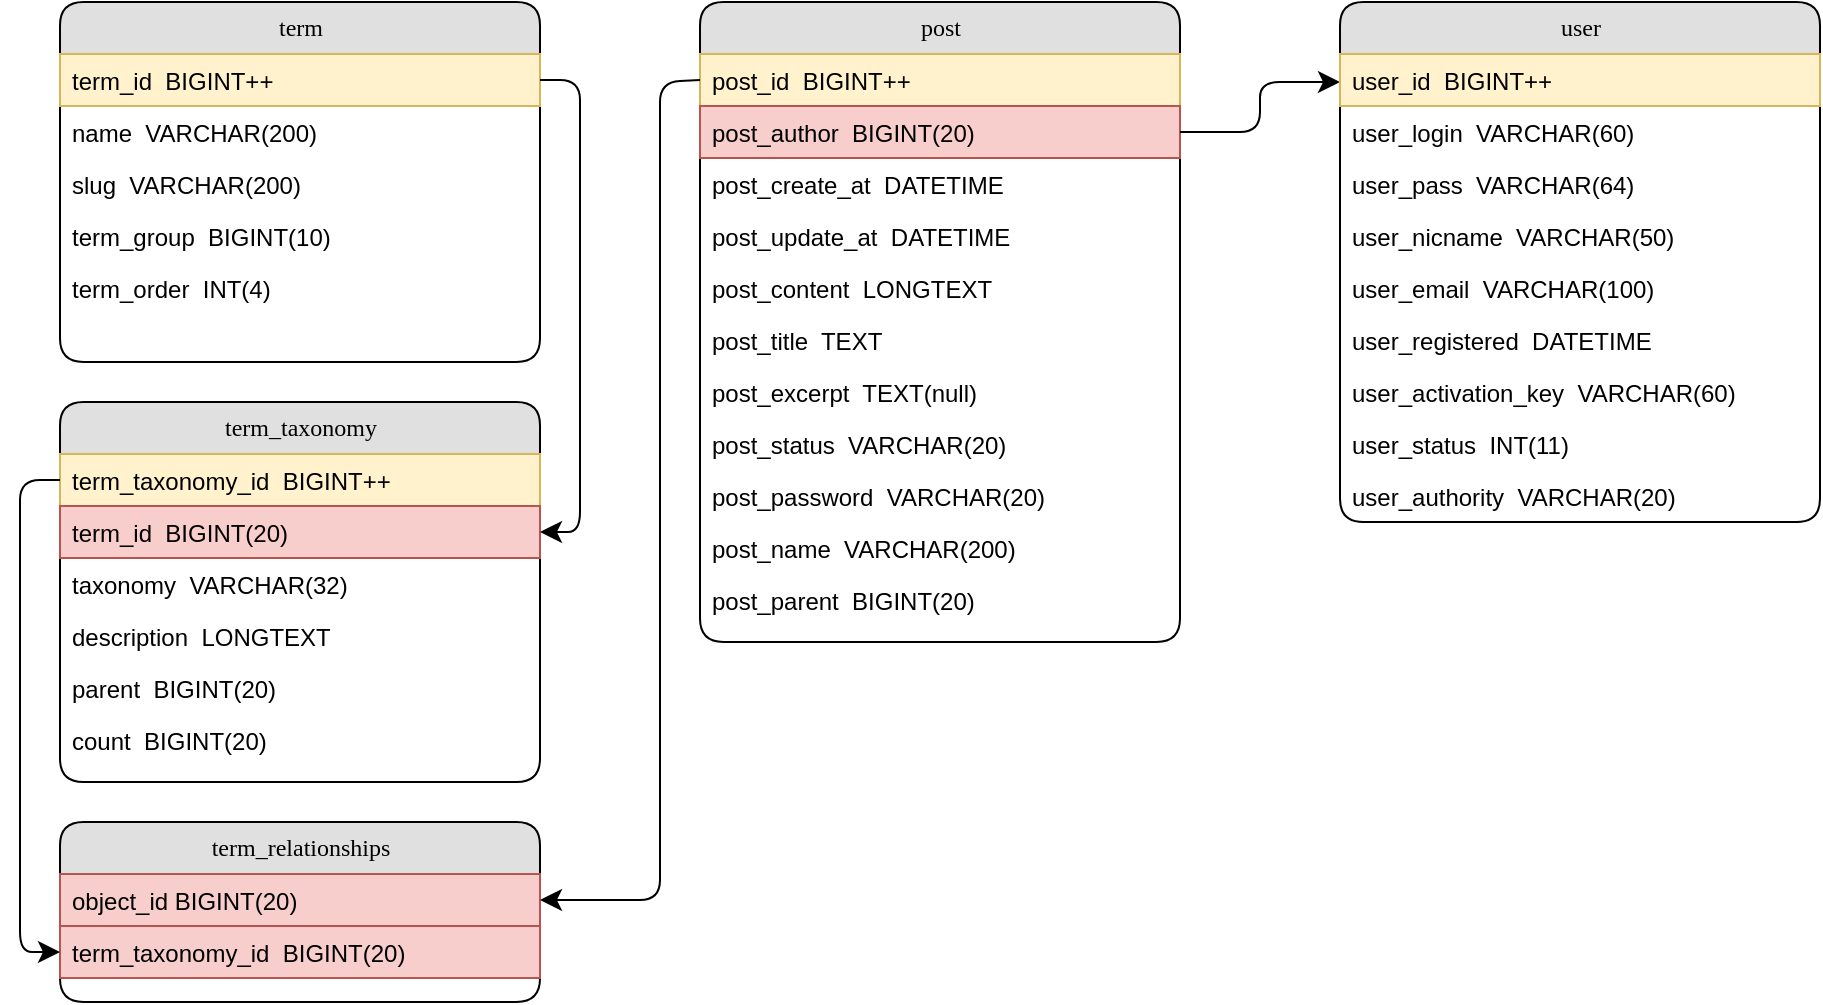 <mxfile version="14.6.13" type="github">
  <diagram name="Page-1" id="b520641d-4fe3-3701-9064-5fc419738815">
    <mxGraphModel dx="801" dy="427" grid="1" gridSize="10" guides="1" tooltips="1" connect="1" arrows="1" fold="1" page="1" pageScale="1" pageWidth="1100" pageHeight="850" background="#ffffff" math="0" shadow="0">
      <root>
        <mxCell id="0" />
        <mxCell id="1" parent="0" />
        <mxCell id="21ea969265ad0168-6" value="term" style="swimlane;html=1;fontStyle=0;childLayout=stackLayout;horizontal=1;startSize=26;fillColor=#e0e0e0;horizontalStack=0;resizeParent=1;resizeLast=0;collapsible=1;marginBottom=0;swimlaneFillColor=#ffffff;align=center;rounded=1;shadow=0;comic=0;labelBackgroundColor=none;strokeWidth=1;fontFamily=Verdana;fontSize=12" parent="1" vertex="1">
          <mxGeometry x="120" y="200" width="240" height="180" as="geometry" />
        </mxCell>
        <mxCell id="21ea969265ad0168-7" value="term_id&amp;nbsp; BIGINT++" style="text;html=1;strokeColor=#d6b656;fillColor=#fff2cc;spacingLeft=4;spacingRight=4;whiteSpace=wrap;overflow=hidden;rotatable=0;points=[[0,0.5],[1,0.5]];portConstraint=eastwest;" parent="21ea969265ad0168-6" vertex="1">
          <mxGeometry y="26" width="240" height="26" as="geometry" />
        </mxCell>
        <mxCell id="21ea969265ad0168-8" value="name&amp;nbsp; VARCHAR(200)" style="text;html=1;strokeColor=none;fillColor=none;spacingLeft=4;spacingRight=4;whiteSpace=wrap;overflow=hidden;rotatable=0;points=[[0,0.5],[1,0.5]];portConstraint=eastwest;" parent="21ea969265ad0168-6" vertex="1">
          <mxGeometry y="52" width="240" height="26" as="geometry" />
        </mxCell>
        <mxCell id="21ea969265ad0168-9" value="slug&amp;nbsp; VARCHAR(200)" style="text;html=1;strokeColor=none;fillColor=none;spacingLeft=4;spacingRight=4;whiteSpace=wrap;overflow=hidden;rotatable=0;points=[[0,0.5],[1,0.5]];portConstraint=eastwest;" parent="21ea969265ad0168-6" vertex="1">
          <mxGeometry y="78" width="240" height="26" as="geometry" />
        </mxCell>
        <mxCell id="5qSjQmurioE848joQkG1-23" value="term_group&amp;nbsp; BIGINT(10)" style="text;html=1;strokeColor=none;fillColor=none;spacingLeft=4;spacingRight=4;whiteSpace=wrap;overflow=hidden;rotatable=0;points=[[0,0.5],[1,0.5]];portConstraint=eastwest;" parent="21ea969265ad0168-6" vertex="1">
          <mxGeometry y="104" width="240" height="26" as="geometry" />
        </mxCell>
        <mxCell id="5qSjQmurioE848joQkG1-24" value="term_order&amp;nbsp; INT(4)" style="text;html=1;strokeColor=none;fillColor=none;spacingLeft=4;spacingRight=4;whiteSpace=wrap;overflow=hidden;rotatable=0;points=[[0,0.5],[1,0.5]];portConstraint=eastwest;" parent="21ea969265ad0168-6" vertex="1">
          <mxGeometry y="130" width="240" height="26" as="geometry" />
        </mxCell>
        <mxCell id="21ea969265ad0168-14" value="term_taxonomy" style="swimlane;html=1;fontStyle=0;childLayout=stackLayout;horizontal=1;startSize=26;fillColor=#e0e0e0;horizontalStack=0;resizeParent=1;resizeLast=0;collapsible=1;marginBottom=0;swimlaneFillColor=#ffffff;align=center;rounded=1;shadow=0;comic=0;labelBackgroundColor=none;strokeWidth=1;fontFamily=Verdana;fontSize=12" parent="1" vertex="1">
          <mxGeometry x="120" y="400" width="240" height="190" as="geometry" />
        </mxCell>
        <mxCell id="21ea969265ad0168-15" value="term_taxonomy_id&amp;nbsp; BIGINT++" style="text;html=1;strokeColor=#d6b656;fillColor=#fff2cc;spacingLeft=4;spacingRight=4;whiteSpace=wrap;overflow=hidden;rotatable=0;points=[[0,0.5],[1,0.5]];portConstraint=eastwest;" parent="21ea969265ad0168-14" vertex="1">
          <mxGeometry y="26" width="240" height="26" as="geometry" />
        </mxCell>
        <mxCell id="21ea969265ad0168-16" value="term_id&amp;nbsp; BIGINT(20)" style="text;html=1;strokeColor=#b85450;fillColor=#f8cecc;spacingLeft=4;spacingRight=4;whiteSpace=wrap;overflow=hidden;rotatable=0;points=[[0,0.5],[1,0.5]];portConstraint=eastwest;" parent="21ea969265ad0168-14" vertex="1">
          <mxGeometry y="52" width="240" height="26" as="geometry" />
        </mxCell>
        <mxCell id="21ea969265ad0168-17" value="taxonomy&amp;nbsp; VARCHAR(32)" style="text;html=1;strokeColor=none;fillColor=none;spacingLeft=4;spacingRight=4;whiteSpace=wrap;overflow=hidden;rotatable=0;points=[[0,0.5],[1,0.5]];portConstraint=eastwest;" parent="21ea969265ad0168-14" vertex="1">
          <mxGeometry y="78" width="240" height="26" as="geometry" />
        </mxCell>
        <mxCell id="5qSjQmurioE848joQkG1-25" value="description&amp;nbsp; LONGTEXT" style="text;html=1;strokeColor=none;fillColor=none;spacingLeft=4;spacingRight=4;whiteSpace=wrap;overflow=hidden;rotatable=0;points=[[0,0.5],[1,0.5]];portConstraint=eastwest;" parent="21ea969265ad0168-14" vertex="1">
          <mxGeometry y="104" width="240" height="26" as="geometry" />
        </mxCell>
        <mxCell id="5qSjQmurioE848joQkG1-26" value="parent&amp;nbsp; BIGINT(20)" style="text;html=1;strokeColor=none;fillColor=none;spacingLeft=4;spacingRight=4;whiteSpace=wrap;overflow=hidden;rotatable=0;points=[[0,0.5],[1,0.5]];portConstraint=eastwest;" parent="21ea969265ad0168-14" vertex="1">
          <mxGeometry y="130" width="240" height="26" as="geometry" />
        </mxCell>
        <mxCell id="5qSjQmurioE848joQkG1-27" value="count&amp;nbsp; BIGINT(20)" style="text;html=1;strokeColor=none;fillColor=none;spacingLeft=4;spacingRight=4;whiteSpace=wrap;overflow=hidden;rotatable=0;points=[[0,0.5],[1,0.5]];portConstraint=eastwest;" parent="21ea969265ad0168-14" vertex="1">
          <mxGeometry y="156" width="240" height="26" as="geometry" />
        </mxCell>
        <mxCell id="21ea969265ad0168-18" value="term_relationships" style="swimlane;html=1;fontStyle=0;childLayout=stackLayout;horizontal=1;startSize=26;fillColor=#e0e0e0;horizontalStack=0;resizeParent=1;resizeLast=0;collapsible=1;marginBottom=0;swimlaneFillColor=#ffffff;align=center;rounded=1;shadow=0;comic=0;labelBackgroundColor=none;strokeWidth=1;fontFamily=Verdana;fontSize=12" parent="1" vertex="1">
          <mxGeometry x="120" y="610" width="240" height="90" as="geometry" />
        </mxCell>
        <mxCell id="21ea969265ad0168-19" value="object_id BIGINT(20)" style="text;html=1;strokeColor=#b85450;fillColor=#f8cecc;spacingLeft=4;spacingRight=4;whiteSpace=wrap;overflow=hidden;rotatable=0;points=[[0,0.5],[1,0.5]];portConstraint=eastwest;" parent="21ea969265ad0168-18" vertex="1">
          <mxGeometry y="26" width="240" height="26" as="geometry" />
        </mxCell>
        <mxCell id="21ea969265ad0168-20" value="term_taxonomy_id&amp;nbsp; BIGINT(20)" style="text;html=1;strokeColor=#b85450;fillColor=#f8cecc;spacingLeft=4;spacingRight=4;whiteSpace=wrap;overflow=hidden;rotatable=0;points=[[0,0.5],[1,0.5]];portConstraint=eastwest;" parent="21ea969265ad0168-18" vertex="1">
          <mxGeometry y="52" width="240" height="26" as="geometry" />
        </mxCell>
        <mxCell id="21ea969265ad0168-22" value="post" style="swimlane;html=1;fontStyle=0;childLayout=stackLayout;horizontal=1;startSize=26;fillColor=#e0e0e0;horizontalStack=0;resizeParent=1;resizeLast=0;collapsible=1;marginBottom=0;swimlaneFillColor=#ffffff;align=center;rounded=1;shadow=0;comic=0;labelBackgroundColor=none;strokeWidth=1;fontFamily=Verdana;fontSize=12" parent="1" vertex="1">
          <mxGeometry x="440" y="200" width="240" height="320" as="geometry" />
        </mxCell>
        <mxCell id="21ea969265ad0168-23" value="post_id&amp;nbsp; BIGINT++" style="text;html=1;strokeColor=#d6b656;fillColor=#fff2cc;spacingLeft=4;spacingRight=4;whiteSpace=wrap;overflow=hidden;rotatable=0;points=[[0,0.5],[1,0.5]];portConstraint=eastwest;" parent="21ea969265ad0168-22" vertex="1">
          <mxGeometry y="26" width="240" height="26" as="geometry" />
        </mxCell>
        <mxCell id="21ea969265ad0168-24" value="post_author&amp;nbsp; BIGINT(20)" style="text;html=1;strokeColor=#b85450;fillColor=#f8cecc;spacingLeft=4;spacingRight=4;whiteSpace=wrap;overflow=hidden;rotatable=0;points=[[0,0.5],[1,0.5]];portConstraint=eastwest;" parent="21ea969265ad0168-22" vertex="1">
          <mxGeometry y="52" width="240" height="26" as="geometry" />
        </mxCell>
        <mxCell id="5qSjQmurioE848joQkG1-1" value="post_create_at&amp;nbsp; DATETIME" style="text;html=1;strokeColor=none;fillColor=none;spacingLeft=4;spacingRight=4;whiteSpace=wrap;overflow=hidden;rotatable=0;points=[[0,0.5],[1,0.5]];portConstraint=eastwest;" parent="21ea969265ad0168-22" vertex="1">
          <mxGeometry y="78" width="240" height="26" as="geometry" />
        </mxCell>
        <mxCell id="5qSjQmurioE848joQkG1-6" value="post_update_at&amp;nbsp; DATETIME" style="text;html=1;strokeColor=none;fillColor=none;spacingLeft=4;spacingRight=4;whiteSpace=wrap;overflow=hidden;rotatable=0;points=[[0,0.5],[1,0.5]];portConstraint=eastwest;" parent="21ea969265ad0168-22" vertex="1">
          <mxGeometry y="104" width="240" height="26" as="geometry" />
        </mxCell>
        <mxCell id="5qSjQmurioE848joQkG1-16" value="post_content&amp;nbsp; LONGTEXT" style="text;html=1;strokeColor=none;fillColor=none;spacingLeft=4;spacingRight=4;whiteSpace=wrap;overflow=hidden;rotatable=0;points=[[0,0.5],[1,0.5]];portConstraint=eastwest;" parent="21ea969265ad0168-22" vertex="1">
          <mxGeometry y="130" width="240" height="26" as="geometry" />
        </mxCell>
        <mxCell id="5qSjQmurioE848joQkG1-7" value="post_title&amp;nbsp; TEXT" style="text;html=1;strokeColor=none;fillColor=none;spacingLeft=4;spacingRight=4;whiteSpace=wrap;overflow=hidden;rotatable=0;points=[[0,0.5],[1,0.5]];portConstraint=eastwest;" parent="21ea969265ad0168-22" vertex="1">
          <mxGeometry y="156" width="240" height="26" as="geometry" />
        </mxCell>
        <mxCell id="5qSjQmurioE848joQkG1-8" value="post_excerpt&amp;nbsp; TEXT(null)" style="text;html=1;strokeColor=none;fillColor=none;spacingLeft=4;spacingRight=4;whiteSpace=wrap;overflow=hidden;rotatable=0;points=[[0,0.5],[1,0.5]];portConstraint=eastwest;" parent="21ea969265ad0168-22" vertex="1">
          <mxGeometry y="182" width="240" height="26" as="geometry" />
        </mxCell>
        <mxCell id="5qSjQmurioE848joQkG1-9" value="post_status&amp;nbsp; VARCHAR(20)" style="text;html=1;strokeColor=none;fillColor=none;spacingLeft=4;spacingRight=4;whiteSpace=wrap;overflow=hidden;rotatable=0;points=[[0,0.5],[1,0.5]];portConstraint=eastwest;" parent="21ea969265ad0168-22" vertex="1">
          <mxGeometry y="208" width="240" height="26" as="geometry" />
        </mxCell>
        <mxCell id="5qSjQmurioE848joQkG1-10" value="post_password&amp;nbsp; VARCHAR(20)" style="text;html=1;strokeColor=none;fillColor=none;spacingLeft=4;spacingRight=4;whiteSpace=wrap;overflow=hidden;rotatable=0;points=[[0,0.5],[1,0.5]];portConstraint=eastwest;" parent="21ea969265ad0168-22" vertex="1">
          <mxGeometry y="234" width="240" height="26" as="geometry" />
        </mxCell>
        <mxCell id="5qSjQmurioE848joQkG1-11" value="post_name&amp;nbsp; VARCHAR(200)" style="text;html=1;strokeColor=none;fillColor=none;spacingLeft=4;spacingRight=4;whiteSpace=wrap;overflow=hidden;rotatable=0;points=[[0,0.5],[1,0.5]];portConstraint=eastwest;" parent="21ea969265ad0168-22" vertex="1">
          <mxGeometry y="260" width="240" height="26" as="geometry" />
        </mxCell>
        <mxCell id="5qSjQmurioE848joQkG1-14" value="post_parent&amp;nbsp; BIGINT(20)" style="text;html=1;strokeColor=none;fillColor=none;spacingLeft=4;spacingRight=4;whiteSpace=wrap;overflow=hidden;rotatable=0;points=[[0,0.5],[1,0.5]];portConstraint=eastwest;" parent="21ea969265ad0168-22" vertex="1">
          <mxGeometry y="286" width="240" height="26" as="geometry" />
        </mxCell>
        <mxCell id="21ea969265ad0168-36" style="edgeStyle=orthogonalEdgeStyle;html=1;labelBackgroundColor=none;startFill=0;startSize=8;endFill=1;endSize=8;fontFamily=Verdana;fontSize=12;" parent="1" edge="1">
          <mxGeometry relative="1" as="geometry">
            <mxPoint x="360" y="239" as="sourcePoint" />
            <mxPoint x="360" y="465" as="targetPoint" />
            <Array as="points">
              <mxPoint x="380" y="239" />
              <mxPoint x="380" y="465" />
            </Array>
          </mxGeometry>
        </mxCell>
        <mxCell id="21ea969265ad0168-43" style="edgeStyle=orthogonalEdgeStyle;html=1;labelBackgroundColor=none;startFill=0;startSize=8;endFill=1;endSize=8;fontFamily=Verdana;fontSize=12;entryX=0;entryY=0.5;entryDx=0;entryDy=0;" parent="1" source="21ea969265ad0168-24" target="5qSjQmurioE848joQkG1-4" edge="1">
          <mxGeometry relative="1" as="geometry">
            <mxPoint x="850" y="255" as="targetPoint" />
            <Array as="points">
              <mxPoint x="720" y="265" />
              <mxPoint x="720" y="240" />
            </Array>
          </mxGeometry>
        </mxCell>
        <mxCell id="5qSjQmurioE848joQkG1-2" value="user" style="swimlane;html=1;fontStyle=0;childLayout=stackLayout;horizontal=1;startSize=26;fillColor=#e0e0e0;horizontalStack=0;resizeParent=1;resizeLast=0;collapsible=1;marginBottom=0;swimlaneFillColor=#ffffff;align=center;rounded=1;shadow=0;comic=0;labelBackgroundColor=none;strokeWidth=1;fontFamily=Verdana;fontSize=12" parent="1" vertex="1">
          <mxGeometry x="760" y="200" width="240" height="260" as="geometry" />
        </mxCell>
        <mxCell id="5qSjQmurioE848joQkG1-4" value="user_id&amp;nbsp; BIGINT++" style="text;html=1;strokeColor=#d6b656;fillColor=#fff2cc;spacingLeft=4;spacingRight=4;whiteSpace=wrap;overflow=hidden;rotatable=0;points=[[0,0.5],[1,0.5]];portConstraint=eastwest;" parent="5qSjQmurioE848joQkG1-2" vertex="1">
          <mxGeometry y="26" width="240" height="26" as="geometry" />
        </mxCell>
        <mxCell id="5qSjQmurioE848joQkG1-3" value="user_login&amp;nbsp; VARCHAR(60)" style="text;html=1;strokeColor=none;fillColor=none;spacingLeft=4;spacingRight=4;whiteSpace=wrap;overflow=hidden;rotatable=0;points=[[0,0.5],[1,0.5]];portConstraint=eastwest;" parent="5qSjQmurioE848joQkG1-2" vertex="1">
          <mxGeometry y="52" width="240" height="26" as="geometry" />
        </mxCell>
        <mxCell id="5qSjQmurioE848joQkG1-5" value="user_pass&amp;nbsp; VARCHAR(64)" style="text;html=1;strokeColor=none;fillColor=none;spacingLeft=4;spacingRight=4;whiteSpace=wrap;overflow=hidden;rotatable=0;points=[[0,0.5],[1,0.5]];portConstraint=eastwest;" parent="5qSjQmurioE848joQkG1-2" vertex="1">
          <mxGeometry y="78" width="240" height="26" as="geometry" />
        </mxCell>
        <mxCell id="5qSjQmurioE848joQkG1-17" value="user_nicname&amp;nbsp; VARCHAR(50)" style="text;html=1;strokeColor=none;fillColor=none;spacingLeft=4;spacingRight=4;whiteSpace=wrap;overflow=hidden;rotatable=0;points=[[0,0.5],[1,0.5]];portConstraint=eastwest;" parent="5qSjQmurioE848joQkG1-2" vertex="1">
          <mxGeometry y="104" width="240" height="26" as="geometry" />
        </mxCell>
        <mxCell id="5qSjQmurioE848joQkG1-18" value="user_email&amp;nbsp; VARCHAR(100)" style="text;html=1;strokeColor=none;fillColor=none;spacingLeft=4;spacingRight=4;whiteSpace=wrap;overflow=hidden;rotatable=0;points=[[0,0.5],[1,0.5]];portConstraint=eastwest;" parent="5qSjQmurioE848joQkG1-2" vertex="1">
          <mxGeometry y="130" width="240" height="26" as="geometry" />
        </mxCell>
        <mxCell id="5qSjQmurioE848joQkG1-19" value="user_registered&amp;nbsp; DATETIME" style="text;html=1;strokeColor=none;fillColor=none;spacingLeft=4;spacingRight=4;whiteSpace=wrap;overflow=hidden;rotatable=0;points=[[0,0.5],[1,0.5]];portConstraint=eastwest;" parent="5qSjQmurioE848joQkG1-2" vertex="1">
          <mxGeometry y="156" width="240" height="26" as="geometry" />
        </mxCell>
        <mxCell id="5qSjQmurioE848joQkG1-20" value="user_activation_key&amp;nbsp; VARCHAR(60)" style="text;html=1;strokeColor=none;fillColor=none;spacingLeft=4;spacingRight=4;whiteSpace=wrap;overflow=hidden;rotatable=0;points=[[0,0.5],[1,0.5]];portConstraint=eastwest;" parent="5qSjQmurioE848joQkG1-2" vertex="1">
          <mxGeometry y="182" width="240" height="26" as="geometry" />
        </mxCell>
        <mxCell id="5qSjQmurioE848joQkG1-21" value="user_status&amp;nbsp; INT(11)" style="text;html=1;strokeColor=none;fillColor=none;spacingLeft=4;spacingRight=4;whiteSpace=wrap;overflow=hidden;rotatable=0;points=[[0,0.5],[1,0.5]];portConstraint=eastwest;" parent="5qSjQmurioE848joQkG1-2" vertex="1">
          <mxGeometry y="208" width="240" height="26" as="geometry" />
        </mxCell>
        <mxCell id="5qSjQmurioE848joQkG1-22" value="user_authority&amp;nbsp; VARCHAR(20)" style="text;html=1;strokeColor=none;fillColor=none;spacingLeft=4;spacingRight=4;whiteSpace=wrap;overflow=hidden;rotatable=0;points=[[0,0.5],[1,0.5]];portConstraint=eastwest;" parent="1" vertex="1">
          <mxGeometry x="760" y="434" width="240" height="26" as="geometry" />
        </mxCell>
        <mxCell id="5qSjQmurioE848joQkG1-29" style="edgeStyle=orthogonalEdgeStyle;html=1;labelBackgroundColor=none;startFill=0;startSize=8;endFill=1;endSize=8;fontFamily=Verdana;fontSize=12;" parent="1" edge="1">
          <mxGeometry relative="1" as="geometry">
            <mxPoint x="120" y="439" as="sourcePoint" />
            <mxPoint x="120" y="675" as="targetPoint" />
            <Array as="points">
              <mxPoint x="100" y="439" />
              <mxPoint x="100" y="675" />
            </Array>
          </mxGeometry>
        </mxCell>
        <mxCell id="5qSjQmurioE848joQkG1-30" style="edgeStyle=orthogonalEdgeStyle;html=1;labelBackgroundColor=none;startFill=0;startSize=8;endFill=1;endSize=8;fontFamily=Verdana;fontSize=12;exitX=0;exitY=0.5;exitDx=0;exitDy=0;entryX=1;entryY=0.5;entryDx=0;entryDy=0;" parent="1" source="21ea969265ad0168-23" target="21ea969265ad0168-19" edge="1">
          <mxGeometry relative="1" as="geometry">
            <mxPoint x="400" y="240" as="sourcePoint" />
            <mxPoint x="400" y="466" as="targetPoint" />
            <Array as="points">
              <mxPoint x="440" y="240" />
              <mxPoint x="420" y="240" />
              <mxPoint x="420" y="649" />
            </Array>
          </mxGeometry>
        </mxCell>
      </root>
    </mxGraphModel>
  </diagram>
</mxfile>
